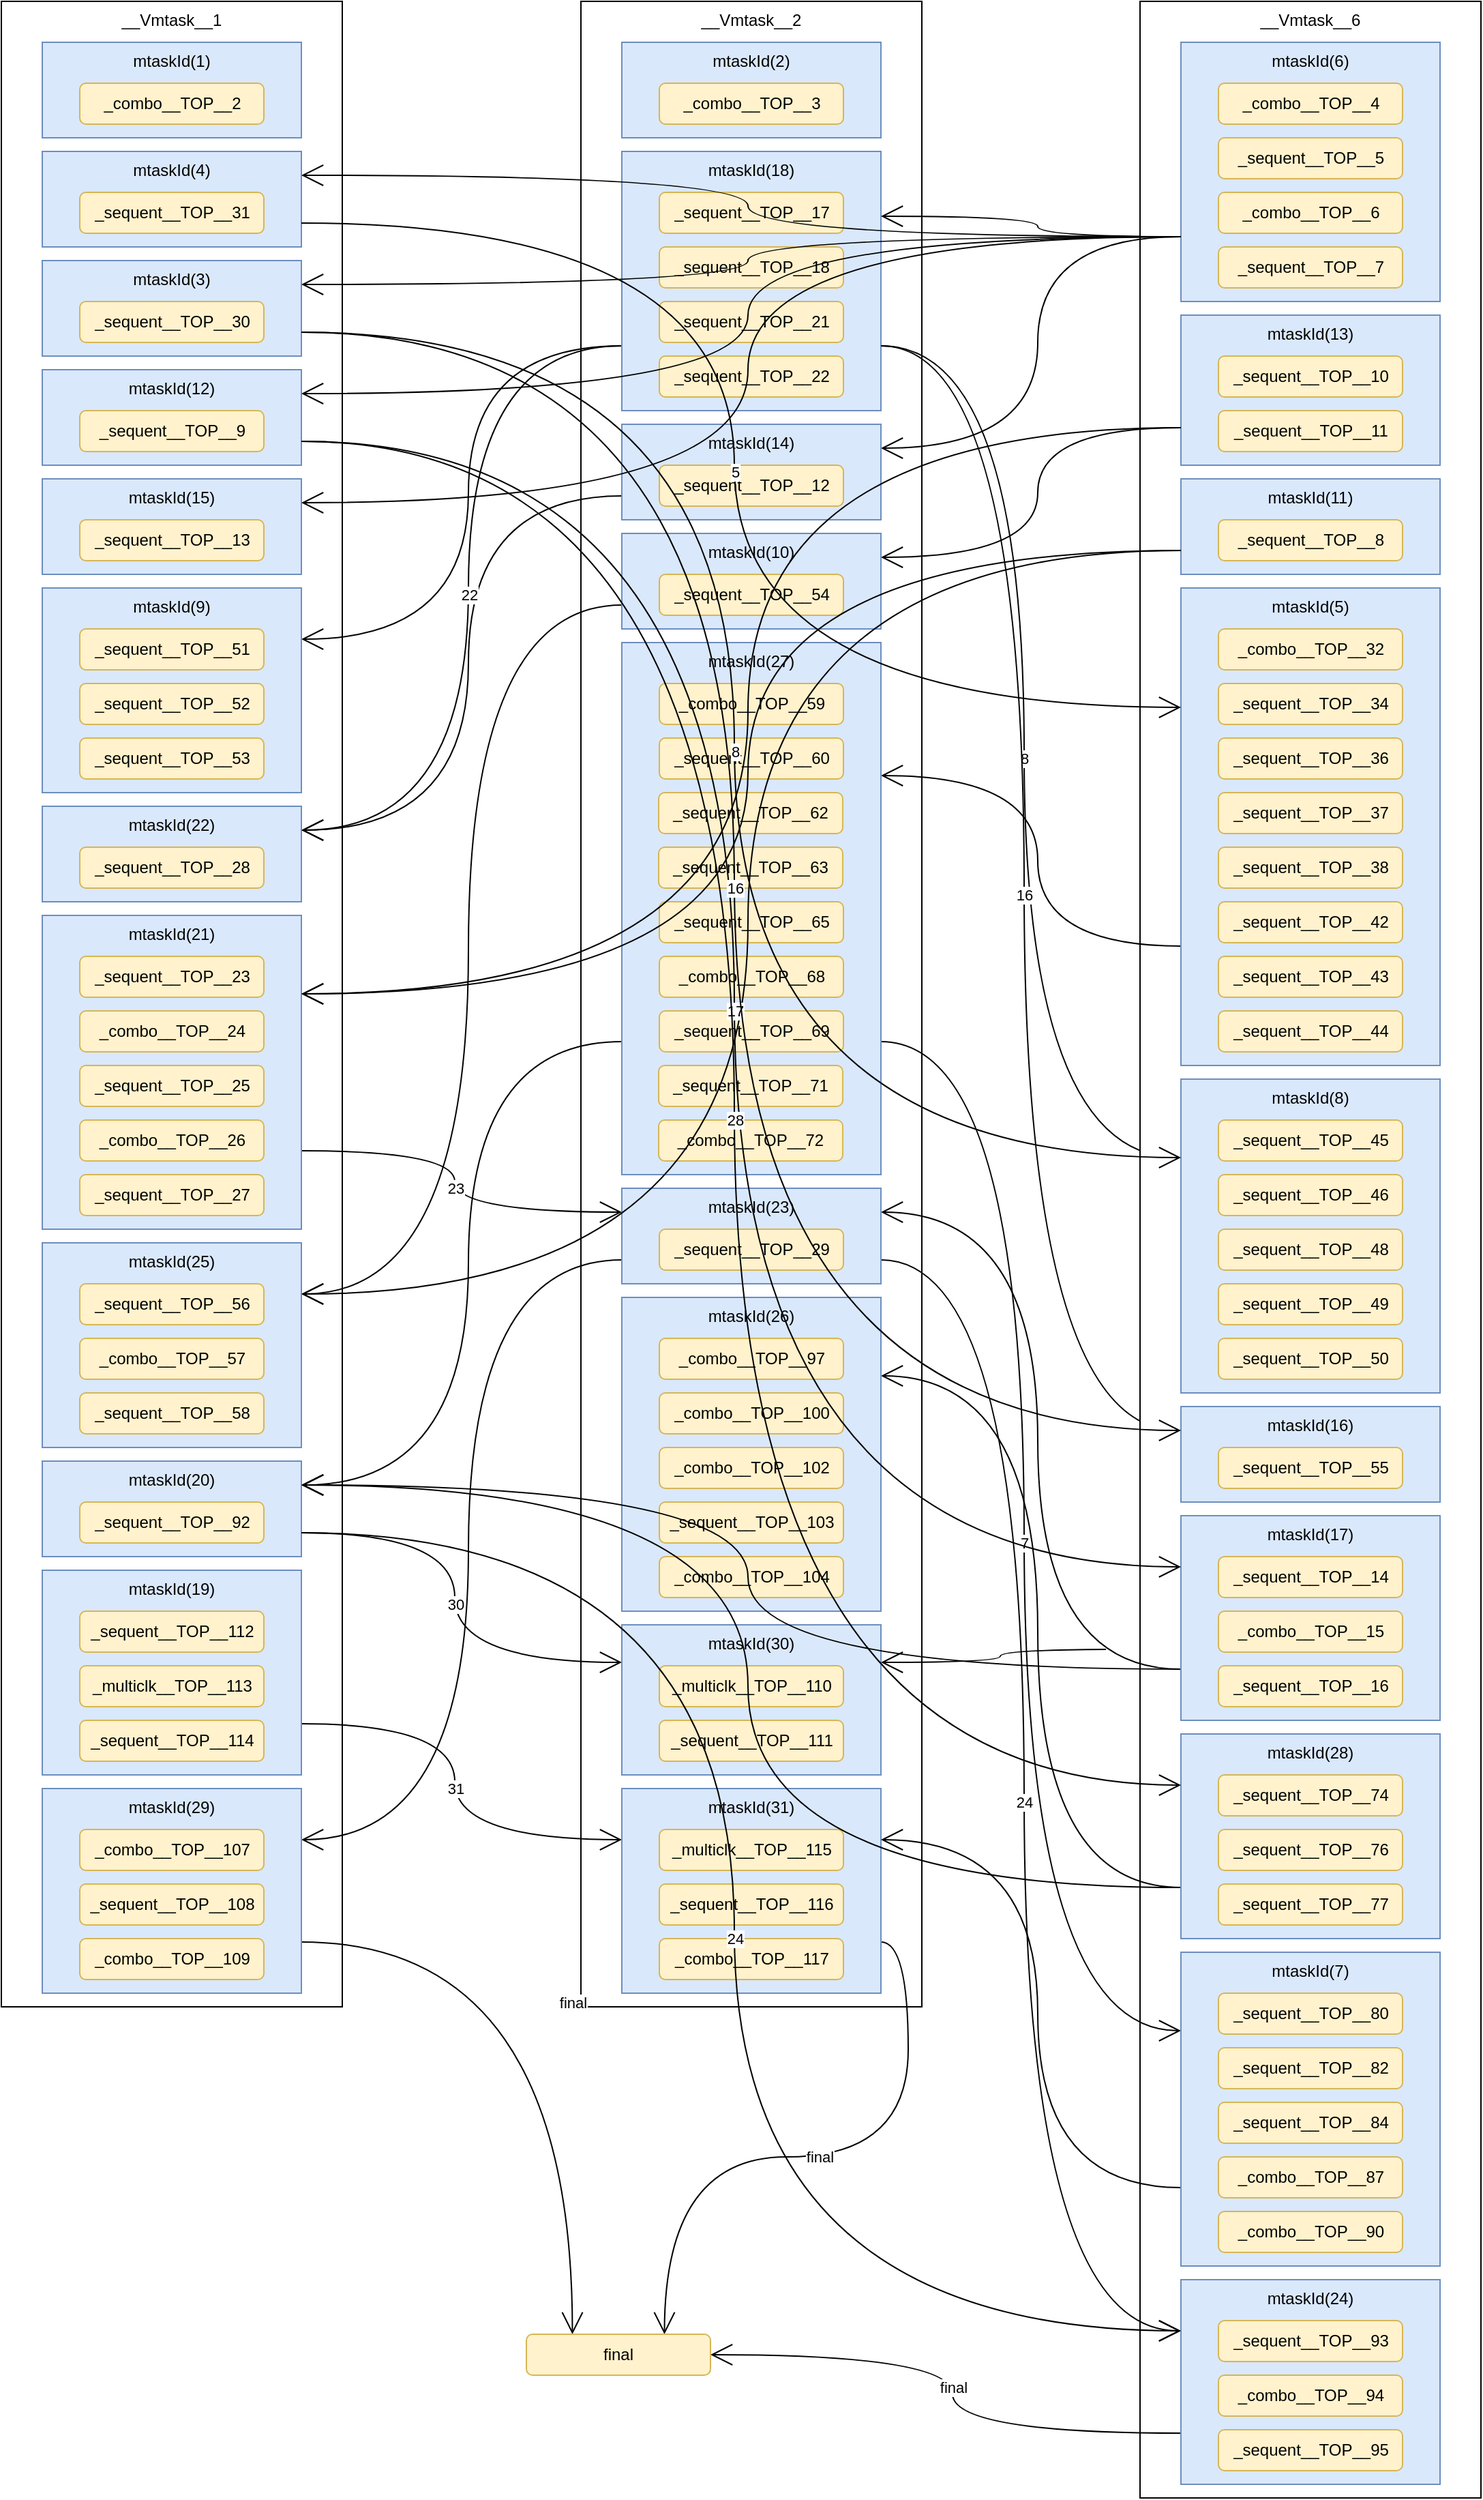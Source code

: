 <mxfile version="15.3.5" type="github">
  <diagram id="pUdZBc7lScsvuJsyhKqY" name="第 1 页">
    <mxGraphModel dx="1422" dy="762" grid="1" gridSize="10" guides="1" tooltips="1" connect="1" arrows="1" fold="1" page="1" pageScale="1" pageWidth="1169" pageHeight="827" math="0" shadow="0">
      <root>
        <mxCell id="0" />
        <mxCell id="1" parent="0" />
        <mxCell id="1E14WKFiLOETVJLrNXSf-65" value="__Vmtask__2" style="rounded=0;whiteSpace=wrap;html=1;hachureGap=4;pointerEvents=0;verticalAlign=top;" vertex="1" parent="1">
          <mxGeometry x="460" y="10" width="250" height="1470" as="geometry" />
        </mxCell>
        <mxCell id="1E14WKFiLOETVJLrNXSf-1" value="__Vmtask__1" style="rounded=0;whiteSpace=wrap;html=1;hachureGap=4;pointerEvents=0;verticalAlign=top;" vertex="1" parent="1">
          <mxGeometry x="35" y="10" width="250" height="1470" as="geometry" />
        </mxCell>
        <mxCell id="1E14WKFiLOETVJLrNXSf-2" value="mtaskId(1)" style="rounded=0;whiteSpace=wrap;html=1;hachureGap=4;pointerEvents=0;fillColor=#dae8fc;strokeColor=#6c8ebf;verticalAlign=top;" vertex="1" parent="1">
          <mxGeometry x="65" y="40" width="190" height="70" as="geometry" />
        </mxCell>
        <mxCell id="1E14WKFiLOETVJLrNXSf-3" value="_combo__TOP__2" style="rounded=1;whiteSpace=wrap;html=1;hachureGap=4;pointerEvents=0;fillColor=#fff2cc;strokeColor=#d6b656;" vertex="1" parent="1">
          <mxGeometry x="92.5" y="70" width="135" height="30" as="geometry" />
        </mxCell>
        <mxCell id="1E14WKFiLOETVJLrNXSf-4" value="mtaskId(4)" style="rounded=0;whiteSpace=wrap;html=1;hachureGap=4;pointerEvents=0;fillColor=#dae8fc;strokeColor=#6c8ebf;verticalAlign=top;" vertex="1" parent="1">
          <mxGeometry x="65" y="120" width="190" height="70" as="geometry" />
        </mxCell>
        <mxCell id="1E14WKFiLOETVJLrNXSf-5" value="_sequent__TOP__31" style="rounded=1;whiteSpace=wrap;html=1;hachureGap=4;pointerEvents=0;fillColor=#fff2cc;strokeColor=#d6b656;" vertex="1" parent="1">
          <mxGeometry x="92.5" y="150" width="135" height="30" as="geometry" />
        </mxCell>
        <mxCell id="1E14WKFiLOETVJLrNXSf-8" value="mtaskId(3)" style="rounded=0;whiteSpace=wrap;html=1;hachureGap=4;pointerEvents=0;fillColor=#dae8fc;strokeColor=#6c8ebf;verticalAlign=top;" vertex="1" parent="1">
          <mxGeometry x="65" y="200" width="190" height="70" as="geometry" />
        </mxCell>
        <mxCell id="1E14WKFiLOETVJLrNXSf-9" value="_sequent__TOP__30" style="rounded=1;whiteSpace=wrap;html=1;hachureGap=4;pointerEvents=0;fillColor=#fff2cc;strokeColor=#d6b656;" vertex="1" parent="1">
          <mxGeometry x="92.5" y="230" width="135" height="30" as="geometry" />
        </mxCell>
        <mxCell id="1E14WKFiLOETVJLrNXSf-15" value="mtaskId(12)" style="rounded=0;whiteSpace=wrap;html=1;hachureGap=4;pointerEvents=0;fillColor=#dae8fc;strokeColor=#6c8ebf;verticalAlign=top;" vertex="1" parent="1">
          <mxGeometry x="65" y="280" width="190" height="70" as="geometry" />
        </mxCell>
        <mxCell id="1E14WKFiLOETVJLrNXSf-16" value="_sequent__TOP__9" style="rounded=1;whiteSpace=wrap;html=1;hachureGap=4;pointerEvents=0;fillColor=#fff2cc;strokeColor=#d6b656;" vertex="1" parent="1">
          <mxGeometry x="92.5" y="310" width="135" height="30" as="geometry" />
        </mxCell>
        <mxCell id="1E14WKFiLOETVJLrNXSf-20" value="mtaskId(15)" style="rounded=0;whiteSpace=wrap;html=1;hachureGap=4;pointerEvents=0;fillColor=#dae8fc;strokeColor=#6c8ebf;verticalAlign=top;" vertex="1" parent="1">
          <mxGeometry x="65" y="360" width="190" height="70" as="geometry" />
        </mxCell>
        <mxCell id="1E14WKFiLOETVJLrNXSf-21" value="_sequent__TOP__13" style="rounded=1;whiteSpace=wrap;html=1;hachureGap=4;pointerEvents=0;fillColor=#fff2cc;strokeColor=#d6b656;" vertex="1" parent="1">
          <mxGeometry x="92.5" y="390" width="135" height="30" as="geometry" />
        </mxCell>
        <mxCell id="1E14WKFiLOETVJLrNXSf-22" style="edgeStyle=orthogonalEdgeStyle;curved=1;rounded=0;orthogonalLoop=1;jettySize=auto;html=1;entryX=1;entryY=0.25;entryDx=0;entryDy=0;endArrow=open;startSize=14;endSize=14;sourcePerimeterSpacing=8;targetPerimeterSpacing=8;exitX=0;exitY=0.75;exitDx=0;exitDy=0;" edge="1" parent="1" target="1E14WKFiLOETVJLrNXSf-23" source="1E14WKFiLOETVJLrNXSf-68">
          <mxGeometry relative="1" as="geometry">
            <mxPoint x="585" y="560" as="sourcePoint" />
          </mxGeometry>
        </mxCell>
        <mxCell id="1E14WKFiLOETVJLrNXSf-23" value="mtaskId(9)" style="rounded=0;whiteSpace=wrap;html=1;hachureGap=4;pointerEvents=0;fillColor=#dae8fc;strokeColor=#6c8ebf;verticalAlign=top;" vertex="1" parent="1">
          <mxGeometry x="65" y="440" width="190" height="150" as="geometry" />
        </mxCell>
        <mxCell id="1E14WKFiLOETVJLrNXSf-24" value="_sequent__TOP__51" style="rounded=1;whiteSpace=wrap;html=1;hachureGap=4;pointerEvents=0;fillColor=#fff2cc;strokeColor=#d6b656;" vertex="1" parent="1">
          <mxGeometry x="92.5" y="470" width="135" height="30" as="geometry" />
        </mxCell>
        <mxCell id="1E14WKFiLOETVJLrNXSf-25" value="_sequent__TOP__52" style="rounded=1;whiteSpace=wrap;html=1;hachureGap=4;pointerEvents=0;fillColor=#fff2cc;strokeColor=#d6b656;" vertex="1" parent="1">
          <mxGeometry x="92.5" y="510" width="135" height="30" as="geometry" />
        </mxCell>
        <mxCell id="1E14WKFiLOETVJLrNXSf-26" value="_sequent__TOP__53" style="rounded=1;whiteSpace=wrap;html=1;hachureGap=4;pointerEvents=0;fillColor=#fff2cc;strokeColor=#d6b656;" vertex="1" parent="1">
          <mxGeometry x="92.5" y="550" width="135" height="30" as="geometry" />
        </mxCell>
        <mxCell id="1E14WKFiLOETVJLrNXSf-27" style="edgeStyle=orthogonalEdgeStyle;curved=1;rounded=0;orthogonalLoop=1;jettySize=auto;html=1;entryX=1;entryY=0.25;entryDx=0;entryDy=0;endArrow=open;startSize=14;endSize=14;sourcePerimeterSpacing=8;targetPerimeterSpacing=8;exitX=0;exitY=0.75;exitDx=0;exitDy=0;" edge="1" parent="1" target="1E14WKFiLOETVJLrNXSf-28" source="1E14WKFiLOETVJLrNXSf-79">
          <mxGeometry relative="1" as="geometry">
            <mxPoint x="585" y="757" as="sourcePoint" />
          </mxGeometry>
        </mxCell>
        <mxCell id="1E14WKFiLOETVJLrNXSf-28" value="mtaskId(22)" style="rounded=0;whiteSpace=wrap;html=1;hachureGap=4;pointerEvents=0;fillColor=#dae8fc;strokeColor=#6c8ebf;verticalAlign=top;" vertex="1" parent="1">
          <mxGeometry x="65" y="600" width="190" height="70" as="geometry" />
        </mxCell>
        <mxCell id="1E14WKFiLOETVJLrNXSf-29" value="_sequent__TOP__28" style="rounded=1;whiteSpace=wrap;html=1;hachureGap=4;pointerEvents=0;fillColor=#fff2cc;strokeColor=#d6b656;" vertex="1" parent="1">
          <mxGeometry x="92.5" y="630" width="135" height="30" as="geometry" />
        </mxCell>
        <mxCell id="1E14WKFiLOETVJLrNXSf-40" value="23" style="edgeStyle=orthogonalEdgeStyle;curved=1;rounded=0;orthogonalLoop=1;jettySize=auto;html=1;exitX=1;exitY=0.75;exitDx=0;exitDy=0;endArrow=open;startSize=14;endSize=14;sourcePerimeterSpacing=8;targetPerimeterSpacing=8;entryX=0;entryY=0.25;entryDx=0;entryDy=0;" edge="1" parent="1" source="1E14WKFiLOETVJLrNXSf-31" target="1E14WKFiLOETVJLrNXSf-98">
          <mxGeometry relative="1" as="geometry">
            <mxPoint x="400" y="900" as="targetPoint" />
          </mxGeometry>
        </mxCell>
        <mxCell id="1E14WKFiLOETVJLrNXSf-31" value="mtaskId(21)" style="rounded=0;whiteSpace=wrap;html=1;hachureGap=4;pointerEvents=0;fillColor=#dae8fc;strokeColor=#6c8ebf;verticalAlign=top;" vertex="1" parent="1">
          <mxGeometry x="65" y="680" width="190" height="230" as="geometry" />
        </mxCell>
        <mxCell id="1E14WKFiLOETVJLrNXSf-32" value="_sequent__TOP__23" style="rounded=1;whiteSpace=wrap;html=1;hachureGap=4;pointerEvents=0;fillColor=#fff2cc;strokeColor=#d6b656;" vertex="1" parent="1">
          <mxGeometry x="92.5" y="710" width="135" height="30" as="geometry" />
        </mxCell>
        <mxCell id="1E14WKFiLOETVJLrNXSf-33" value="_combo__TOP__24" style="rounded=1;whiteSpace=wrap;html=1;hachureGap=4;pointerEvents=0;fillColor=#fff2cc;strokeColor=#d6b656;" vertex="1" parent="1">
          <mxGeometry x="92.5" y="750" width="135" height="30" as="geometry" />
        </mxCell>
        <mxCell id="1E14WKFiLOETVJLrNXSf-34" value="_sequent__TOP__25" style="rounded=1;whiteSpace=wrap;html=1;hachureGap=4;pointerEvents=0;fillColor=#fff2cc;strokeColor=#d6b656;" vertex="1" parent="1">
          <mxGeometry x="92.5" y="790" width="135" height="30" as="geometry" />
        </mxCell>
        <mxCell id="1E14WKFiLOETVJLrNXSf-38" value="_combo__TOP__26" style="rounded=1;whiteSpace=wrap;html=1;hachureGap=4;pointerEvents=0;fillColor=#fff2cc;strokeColor=#d6b656;" vertex="1" parent="1">
          <mxGeometry x="92.5" y="830" width="135" height="30" as="geometry" />
        </mxCell>
        <mxCell id="1E14WKFiLOETVJLrNXSf-39" value="_sequent__TOP__27" style="rounded=1;whiteSpace=wrap;html=1;hachureGap=4;pointerEvents=0;fillColor=#fff2cc;strokeColor=#d6b656;" vertex="1" parent="1">
          <mxGeometry x="92.5" y="870" width="135" height="30" as="geometry" />
        </mxCell>
        <mxCell id="1E14WKFiLOETVJLrNXSf-41" style="edgeStyle=orthogonalEdgeStyle;curved=1;rounded=0;orthogonalLoop=1;jettySize=auto;html=1;entryX=1;entryY=0.25;entryDx=0;entryDy=0;endArrow=open;startSize=14;endSize=14;sourcePerimeterSpacing=8;targetPerimeterSpacing=8;exitX=0;exitY=0.75;exitDx=0;exitDy=0;" edge="1" parent="1" target="1E14WKFiLOETVJLrNXSf-42" source="1E14WKFiLOETVJLrNXSf-83">
          <mxGeometry relative="1" as="geometry">
            <mxPoint x="585" y="1107" as="sourcePoint" />
          </mxGeometry>
        </mxCell>
        <mxCell id="1E14WKFiLOETVJLrNXSf-42" value="mtaskId(25)" style="rounded=0;whiteSpace=wrap;html=1;hachureGap=4;pointerEvents=0;fillColor=#dae8fc;strokeColor=#6c8ebf;verticalAlign=top;" vertex="1" parent="1">
          <mxGeometry x="65" y="920" width="190" height="150" as="geometry" />
        </mxCell>
        <mxCell id="1E14WKFiLOETVJLrNXSf-43" value="_sequent__TOP__56" style="rounded=1;whiteSpace=wrap;html=1;hachureGap=4;pointerEvents=0;fillColor=#fff2cc;strokeColor=#d6b656;" vertex="1" parent="1">
          <mxGeometry x="92.5" y="950" width="135" height="30" as="geometry" />
        </mxCell>
        <mxCell id="1E14WKFiLOETVJLrNXSf-44" value="_combo__TOP__57" style="rounded=1;whiteSpace=wrap;html=1;hachureGap=4;pointerEvents=0;fillColor=#fff2cc;strokeColor=#d6b656;" vertex="1" parent="1">
          <mxGeometry x="92.5" y="990" width="135" height="30" as="geometry" />
        </mxCell>
        <mxCell id="1E14WKFiLOETVJLrNXSf-45" value="_sequent__TOP__58" style="rounded=1;whiteSpace=wrap;html=1;hachureGap=4;pointerEvents=0;fillColor=#fff2cc;strokeColor=#d6b656;" vertex="1" parent="1">
          <mxGeometry x="92.5" y="1030" width="135" height="30" as="geometry" />
        </mxCell>
        <mxCell id="1E14WKFiLOETVJLrNXSf-48" style="edgeStyle=orthogonalEdgeStyle;curved=1;rounded=0;orthogonalLoop=1;jettySize=auto;html=1;entryX=1;entryY=0.25;entryDx=0;entryDy=0;endArrow=open;startSize=14;endSize=14;sourcePerimeterSpacing=8;targetPerimeterSpacing=8;exitX=0;exitY=0.75;exitDx=0;exitDy=0;" edge="1" parent="1" target="1E14WKFiLOETVJLrNXSf-49" source="1E14WKFiLOETVJLrNXSf-86">
          <mxGeometry relative="1" as="geometry">
            <mxPoint x="585" y="1270" as="sourcePoint" />
          </mxGeometry>
        </mxCell>
        <mxCell id="1E14WKFiLOETVJLrNXSf-49" value="mtaskId(20)" style="rounded=0;whiteSpace=wrap;html=1;hachureGap=4;pointerEvents=0;fillColor=#dae8fc;strokeColor=#6c8ebf;verticalAlign=top;" vertex="1" parent="1">
          <mxGeometry x="65" y="1080" width="190" height="70" as="geometry" />
        </mxCell>
        <mxCell id="1E14WKFiLOETVJLrNXSf-50" value="_sequent__TOP__92" style="rounded=1;whiteSpace=wrap;html=1;hachureGap=4;pointerEvents=0;fillColor=#fff2cc;strokeColor=#d6b656;" vertex="1" parent="1">
          <mxGeometry x="92.5" y="1110" width="135" height="30" as="geometry" />
        </mxCell>
        <mxCell id="1E14WKFiLOETVJLrNXSf-52" value="30" style="edgeStyle=orthogonalEdgeStyle;curved=1;rounded=0;orthogonalLoop=1;jettySize=auto;html=1;exitX=1;exitY=0.75;exitDx=0;exitDy=0;endArrow=open;startSize=14;endSize=14;sourcePerimeterSpacing=8;targetPerimeterSpacing=8;entryX=0;entryY=0.25;entryDx=0;entryDy=0;" edge="1" parent="1" source="1E14WKFiLOETVJLrNXSf-49" target="1E14WKFiLOETVJLrNXSf-109">
          <mxGeometry relative="1" as="geometry">
            <mxPoint x="325" y="1446" as="targetPoint" />
            <mxPoint x="265" y="1362.5" as="sourcePoint" />
          </mxGeometry>
        </mxCell>
        <mxCell id="1E14WKFiLOETVJLrNXSf-58" value="31" style="edgeStyle=orthogonalEdgeStyle;curved=1;rounded=0;orthogonalLoop=1;jettySize=auto;html=1;exitX=1;exitY=0.75;exitDx=0;exitDy=0;endArrow=open;startSize=14;endSize=14;sourcePerimeterSpacing=8;targetPerimeterSpacing=8;entryX=0;entryY=0.25;entryDx=0;entryDy=0;" edge="1" parent="1" source="1E14WKFiLOETVJLrNXSf-54" target="1E14WKFiLOETVJLrNXSf-112">
          <mxGeometry relative="1" as="geometry">
            <mxPoint x="370" y="1380" as="targetPoint" />
          </mxGeometry>
        </mxCell>
        <mxCell id="1E14WKFiLOETVJLrNXSf-54" value="mtaskId(19)" style="rounded=0;whiteSpace=wrap;html=1;hachureGap=4;pointerEvents=0;fillColor=#dae8fc;strokeColor=#6c8ebf;verticalAlign=top;" vertex="1" parent="1">
          <mxGeometry x="65" y="1160" width="190" height="150" as="geometry" />
        </mxCell>
        <mxCell id="1E14WKFiLOETVJLrNXSf-55" value="_sequent__TOP__112" style="rounded=1;whiteSpace=wrap;html=1;hachureGap=4;pointerEvents=0;fillColor=#fff2cc;strokeColor=#d6b656;" vertex="1" parent="1">
          <mxGeometry x="92.5" y="1190" width="135" height="30" as="geometry" />
        </mxCell>
        <mxCell id="1E14WKFiLOETVJLrNXSf-56" value="_multiclk__TOP__113" style="rounded=1;whiteSpace=wrap;html=1;hachureGap=4;pointerEvents=0;fillColor=#fff2cc;strokeColor=#d6b656;" vertex="1" parent="1">
          <mxGeometry x="92.5" y="1230" width="135" height="30" as="geometry" />
        </mxCell>
        <mxCell id="1E14WKFiLOETVJLrNXSf-57" value="_sequent__TOP__114" style="rounded=1;whiteSpace=wrap;html=1;hachureGap=4;pointerEvents=0;fillColor=#fff2cc;strokeColor=#d6b656;" vertex="1" parent="1">
          <mxGeometry x="92.5" y="1270" width="135" height="30" as="geometry" />
        </mxCell>
        <mxCell id="1E14WKFiLOETVJLrNXSf-59" style="edgeStyle=orthogonalEdgeStyle;curved=1;rounded=0;orthogonalLoop=1;jettySize=auto;html=1;entryX=1;entryY=0.25;entryDx=0;entryDy=0;endArrow=open;startSize=14;endSize=14;sourcePerimeterSpacing=8;targetPerimeterSpacing=8;exitX=0;exitY=0.75;exitDx=0;exitDy=0;" edge="1" parent="1" target="1E14WKFiLOETVJLrNXSf-60" source="1E14WKFiLOETVJLrNXSf-98">
          <mxGeometry relative="1" as="geometry">
            <mxPoint x="585" y="1440" as="sourcePoint" />
          </mxGeometry>
        </mxCell>
        <mxCell id="1E14WKFiLOETVJLrNXSf-64" value="final" style="edgeStyle=orthogonalEdgeStyle;curved=1;rounded=0;orthogonalLoop=1;jettySize=auto;html=1;exitX=1;exitY=0.75;exitDx=0;exitDy=0;endArrow=open;startSize=14;endSize=14;sourcePerimeterSpacing=8;targetPerimeterSpacing=8;entryX=0.25;entryY=0;entryDx=0;entryDy=0;" edge="1" parent="1" source="1E14WKFiLOETVJLrNXSf-60" target="1E14WKFiLOETVJLrNXSf-170">
          <mxGeometry relative="1" as="geometry">
            <mxPoint x="460" y="1560" as="targetPoint" />
          </mxGeometry>
        </mxCell>
        <mxCell id="1E14WKFiLOETVJLrNXSf-60" value="mtaskId(29)" style="rounded=0;whiteSpace=wrap;html=1;hachureGap=4;pointerEvents=0;fillColor=#dae8fc;strokeColor=#6c8ebf;verticalAlign=top;" vertex="1" parent="1">
          <mxGeometry x="65" y="1320" width="190" height="150" as="geometry" />
        </mxCell>
        <mxCell id="1E14WKFiLOETVJLrNXSf-61" value="_combo__TOP__107" style="rounded=1;whiteSpace=wrap;html=1;hachureGap=4;pointerEvents=0;fillColor=#fff2cc;strokeColor=#d6b656;" vertex="1" parent="1">
          <mxGeometry x="92.5" y="1350" width="135" height="30" as="geometry" />
        </mxCell>
        <mxCell id="1E14WKFiLOETVJLrNXSf-62" value="_sequent__TOP__108" style="rounded=1;whiteSpace=wrap;html=1;hachureGap=4;pointerEvents=0;fillColor=#fff2cc;strokeColor=#d6b656;" vertex="1" parent="1">
          <mxGeometry x="92.5" y="1390" width="135" height="30" as="geometry" />
        </mxCell>
        <mxCell id="1E14WKFiLOETVJLrNXSf-63" value="_combo__TOP__109" style="rounded=1;whiteSpace=wrap;html=1;hachureGap=4;pointerEvents=0;fillColor=#fff2cc;strokeColor=#d6b656;" vertex="1" parent="1">
          <mxGeometry x="92.5" y="1430" width="135" height="30" as="geometry" />
        </mxCell>
        <mxCell id="1E14WKFiLOETVJLrNXSf-66" value="mtaskId(2)" style="rounded=0;whiteSpace=wrap;html=1;hachureGap=4;pointerEvents=0;fillColor=#dae8fc;strokeColor=#6c8ebf;verticalAlign=top;" vertex="1" parent="1">
          <mxGeometry x="490" y="40" width="190" height="70" as="geometry" />
        </mxCell>
        <mxCell id="1E14WKFiLOETVJLrNXSf-67" value="_combo__TOP__3" style="rounded=1;whiteSpace=wrap;html=1;hachureGap=4;pointerEvents=0;fillColor=#fff2cc;strokeColor=#d6b656;" vertex="1" parent="1">
          <mxGeometry x="517.5" y="70" width="135" height="30" as="geometry" />
        </mxCell>
        <mxCell id="1E14WKFiLOETVJLrNXSf-74" value="22" style="edgeStyle=orthogonalEdgeStyle;curved=1;rounded=0;orthogonalLoop=1;jettySize=auto;html=1;exitX=0;exitY=0.75;exitDx=0;exitDy=0;endArrow=open;startSize=14;endSize=14;sourcePerimeterSpacing=8;targetPerimeterSpacing=8;entryX=1;entryY=0.25;entryDx=0;entryDy=0;exitPerimeter=0;" edge="1" parent="1" source="1E14WKFiLOETVJLrNXSf-68" target="1E14WKFiLOETVJLrNXSf-28">
          <mxGeometry relative="1" as="geometry">
            <mxPoint x="840" y="1290" as="targetPoint" />
          </mxGeometry>
        </mxCell>
        <mxCell id="1E14WKFiLOETVJLrNXSf-68" value="mtaskId(18)" style="rounded=0;whiteSpace=wrap;html=1;hachureGap=4;pointerEvents=0;fillColor=#dae8fc;strokeColor=#6c8ebf;verticalAlign=top;" vertex="1" parent="1">
          <mxGeometry x="490" y="120" width="190" height="190" as="geometry" />
        </mxCell>
        <mxCell id="1E14WKFiLOETVJLrNXSf-69" value="_sequent__TOP__17" style="rounded=1;whiteSpace=wrap;html=1;hachureGap=4;pointerEvents=0;fillColor=#fff2cc;strokeColor=#d6b656;" vertex="1" parent="1">
          <mxGeometry x="517.5" y="150" width="135" height="30" as="geometry" />
        </mxCell>
        <mxCell id="1E14WKFiLOETVJLrNXSf-70" value="_sequent__TOP__18" style="rounded=1;whiteSpace=wrap;html=1;hachureGap=4;pointerEvents=0;fillColor=#fff2cc;strokeColor=#d6b656;" vertex="1" parent="1">
          <mxGeometry x="517.5" y="190" width="135" height="30" as="geometry" />
        </mxCell>
        <mxCell id="1E14WKFiLOETVJLrNXSf-71" value="_sequent__TOP__21" style="rounded=1;whiteSpace=wrap;html=1;hachureGap=4;pointerEvents=0;fillColor=#fff2cc;strokeColor=#d6b656;" vertex="1" parent="1">
          <mxGeometry x="517.5" y="230" width="135" height="30" as="geometry" />
        </mxCell>
        <mxCell id="1E14WKFiLOETVJLrNXSf-72" value="_sequent__TOP__22" style="rounded=1;whiteSpace=wrap;html=1;hachureGap=4;pointerEvents=0;fillColor=#fff2cc;strokeColor=#d6b656;" vertex="1" parent="1">
          <mxGeometry x="517.5" y="270" width="135" height="30" as="geometry" />
        </mxCell>
        <mxCell id="1E14WKFiLOETVJLrNXSf-73" style="rounded=0;orthogonalLoop=1;jettySize=auto;html=1;endArrow=open;startSize=14;endSize=14;sourcePerimeterSpacing=8;targetPerimeterSpacing=8;entryX=1;entryY=0.25;entryDx=0;entryDy=0;edgeStyle=orthogonalEdgeStyle;curved=1;exitX=0;exitY=0.75;exitDx=0;exitDy=0;" edge="1" parent="1" source="1E14WKFiLOETVJLrNXSf-117" target="1E14WKFiLOETVJLrNXSf-68">
          <mxGeometry relative="1" as="geometry">
            <mxPoint x="780" y="133.75" as="targetPoint" />
            <mxPoint x="820" y="80" as="sourcePoint" />
          </mxGeometry>
        </mxCell>
        <mxCell id="1E14WKFiLOETVJLrNXSf-75" value="8" style="edgeStyle=orthogonalEdgeStyle;curved=1;rounded=0;orthogonalLoop=1;jettySize=auto;html=1;exitX=1;exitY=0.75;exitDx=0;exitDy=0;endArrow=open;startSize=14;endSize=14;sourcePerimeterSpacing=8;targetPerimeterSpacing=8;entryX=0;entryY=0.25;entryDx=0;entryDy=0;" edge="1" parent="1" source="1E14WKFiLOETVJLrNXSf-68" target="1E14WKFiLOETVJLrNXSf-139">
          <mxGeometry relative="1" as="geometry">
            <mxPoint x="830" y="320" as="targetPoint" />
            <mxPoint x="690" y="272.5" as="sourcePoint" />
          </mxGeometry>
        </mxCell>
        <mxCell id="1E14WKFiLOETVJLrNXSf-76" value="16" style="edgeStyle=orthogonalEdgeStyle;curved=1;rounded=0;orthogonalLoop=1;jettySize=auto;html=1;exitX=1;exitY=0.75;exitDx=0;exitDy=0;endArrow=open;startSize=14;endSize=14;sourcePerimeterSpacing=8;targetPerimeterSpacing=8;entryX=0;entryY=0.25;entryDx=0;entryDy=0;" edge="1" parent="1" source="1E14WKFiLOETVJLrNXSf-68" target="1E14WKFiLOETVJLrNXSf-145">
          <mxGeometry relative="1" as="geometry">
            <mxPoint x="780" y="780" as="targetPoint" />
            <mxPoint x="690" y="272.5" as="sourcePoint" />
          </mxGeometry>
        </mxCell>
        <mxCell id="1E14WKFiLOETVJLrNXSf-77" value="__Vmtask__6" style="rounded=0;whiteSpace=wrap;html=1;hachureGap=4;pointerEvents=0;verticalAlign=top;" vertex="1" parent="1">
          <mxGeometry x="870" y="10" width="250" height="1830" as="geometry" />
        </mxCell>
        <mxCell id="1E14WKFiLOETVJLrNXSf-78" style="edgeStyle=orthogonalEdgeStyle;rounded=0;orthogonalLoop=1;jettySize=auto;html=1;entryX=1;entryY=0.25;entryDx=0;entryDy=0;endArrow=open;startSize=14;endSize=14;sourcePerimeterSpacing=8;targetPerimeterSpacing=8;curved=1;exitX=0;exitY=0.75;exitDx=0;exitDy=0;" edge="1" parent="1" target="1E14WKFiLOETVJLrNXSf-79" source="1E14WKFiLOETVJLrNXSf-117">
          <mxGeometry relative="1" as="geometry">
            <mxPoint x="845" y="338" as="sourcePoint" />
          </mxGeometry>
        </mxCell>
        <mxCell id="1E14WKFiLOETVJLrNXSf-79" value="mtaskId(14)" style="rounded=0;whiteSpace=wrap;html=1;hachureGap=4;pointerEvents=0;fillColor=#dae8fc;strokeColor=#6c8ebf;verticalAlign=top;" vertex="1" parent="1">
          <mxGeometry x="490" y="320" width="190" height="70" as="geometry" />
        </mxCell>
        <mxCell id="1E14WKFiLOETVJLrNXSf-80" value="_sequent__TOP__12" style="rounded=1;whiteSpace=wrap;html=1;hachureGap=4;pointerEvents=0;fillColor=#fff2cc;strokeColor=#d6b656;" vertex="1" parent="1">
          <mxGeometry x="517.5" y="350" width="135" height="30" as="geometry" />
        </mxCell>
        <mxCell id="1E14WKFiLOETVJLrNXSf-82" style="edgeStyle=orthogonalEdgeStyle;rounded=0;orthogonalLoop=1;jettySize=auto;html=1;entryX=1;entryY=0.25;entryDx=0;entryDy=0;endArrow=open;startSize=14;endSize=14;sourcePerimeterSpacing=8;targetPerimeterSpacing=8;curved=1;exitX=0;exitY=0.75;exitDx=0;exitDy=0;" edge="1" parent="1" target="1E14WKFiLOETVJLrNXSf-83" source="1E14WKFiLOETVJLrNXSf-122">
          <mxGeometry relative="1" as="geometry">
            <mxPoint x="845" y="418" as="sourcePoint" />
          </mxGeometry>
        </mxCell>
        <mxCell id="1E14WKFiLOETVJLrNXSf-83" value="mtaskId(10)" style="rounded=0;whiteSpace=wrap;html=1;hachureGap=4;pointerEvents=0;fillColor=#dae8fc;strokeColor=#6c8ebf;verticalAlign=top;" vertex="1" parent="1">
          <mxGeometry x="490" y="400" width="190" height="70" as="geometry" />
        </mxCell>
        <mxCell id="1E14WKFiLOETVJLrNXSf-84" value="_sequent__TOP__54" style="rounded=1;whiteSpace=wrap;html=1;hachureGap=4;pointerEvents=0;fillColor=#fff2cc;strokeColor=#d6b656;" vertex="1" parent="1">
          <mxGeometry x="517.5" y="430" width="135" height="30" as="geometry" />
        </mxCell>
        <mxCell id="1E14WKFiLOETVJLrNXSf-85" style="edgeStyle=orthogonalEdgeStyle;rounded=0;orthogonalLoop=1;jettySize=auto;html=1;entryX=1;entryY=0.25;entryDx=0;entryDy=0;endArrow=open;startSize=14;endSize=14;sourcePerimeterSpacing=8;targetPerimeterSpacing=8;curved=1;exitX=0;exitY=0.75;exitDx=0;exitDy=0;" edge="1" parent="1" target="1E14WKFiLOETVJLrNXSf-86" source="1E14WKFiLOETVJLrNXSf-129">
          <mxGeometry relative="1" as="geometry">
            <mxPoint x="845" y="498" as="sourcePoint" />
          </mxGeometry>
        </mxCell>
        <mxCell id="1E14WKFiLOETVJLrNXSf-96" value="7" style="edgeStyle=orthogonalEdgeStyle;curved=1;rounded=0;orthogonalLoop=1;jettySize=auto;html=1;exitX=1;exitY=0.75;exitDx=0;exitDy=0;endArrow=open;startSize=14;endSize=14;sourcePerimeterSpacing=8;targetPerimeterSpacing=8;entryX=0;entryY=0.25;entryDx=0;entryDy=0;" edge="1" parent="1" source="1E14WKFiLOETVJLrNXSf-86" target="1E14WKFiLOETVJLrNXSf-158">
          <mxGeometry relative="1" as="geometry">
            <mxPoint x="830" y="830" as="targetPoint" />
          </mxGeometry>
        </mxCell>
        <mxCell id="1E14WKFiLOETVJLrNXSf-86" value="mtaskId(27)" style="rounded=0;whiteSpace=wrap;html=1;hachureGap=4;pointerEvents=0;fillColor=#dae8fc;strokeColor=#6c8ebf;verticalAlign=top;" vertex="1" parent="1">
          <mxGeometry x="490" y="480" width="190" height="390" as="geometry" />
        </mxCell>
        <mxCell id="1E14WKFiLOETVJLrNXSf-87" value="_combo__TOP__59" style="rounded=1;whiteSpace=wrap;html=1;hachureGap=4;pointerEvents=0;fillColor=#fff2cc;strokeColor=#d6b656;" vertex="1" parent="1">
          <mxGeometry x="517.5" y="510" width="135" height="30" as="geometry" />
        </mxCell>
        <mxCell id="1E14WKFiLOETVJLrNXSf-88" value="_sequent__TOP__60" style="rounded=1;whiteSpace=wrap;html=1;hachureGap=4;pointerEvents=0;fillColor=#fff2cc;strokeColor=#d6b656;" vertex="1" parent="1">
          <mxGeometry x="517.5" y="550" width="135" height="30" as="geometry" />
        </mxCell>
        <mxCell id="1E14WKFiLOETVJLrNXSf-89" value="_sequent__TOP__62" style="rounded=1;whiteSpace=wrap;html=1;hachureGap=4;pointerEvents=0;fillColor=#fff2cc;strokeColor=#d6b656;" vertex="1" parent="1">
          <mxGeometry x="517" y="590" width="135" height="30" as="geometry" />
        </mxCell>
        <mxCell id="1E14WKFiLOETVJLrNXSf-90" value="_sequent__TOP__63" style="rounded=1;whiteSpace=wrap;html=1;hachureGap=4;pointerEvents=0;fillColor=#fff2cc;strokeColor=#d6b656;" vertex="1" parent="1">
          <mxGeometry x="517" y="630" width="135" height="30" as="geometry" />
        </mxCell>
        <mxCell id="1E14WKFiLOETVJLrNXSf-91" value="_sequent__TOP__65" style="rounded=1;whiteSpace=wrap;html=1;hachureGap=4;pointerEvents=0;fillColor=#fff2cc;strokeColor=#d6b656;" vertex="1" parent="1">
          <mxGeometry x="517.5" y="670" width="135" height="30" as="geometry" />
        </mxCell>
        <mxCell id="1E14WKFiLOETVJLrNXSf-92" value="_combo__TOP__68" style="rounded=1;whiteSpace=wrap;html=1;hachureGap=4;pointerEvents=0;fillColor=#fff2cc;strokeColor=#d6b656;" vertex="1" parent="1">
          <mxGeometry x="517.5" y="710" width="135" height="30" as="geometry" />
        </mxCell>
        <mxCell id="1E14WKFiLOETVJLrNXSf-93" value="_sequent__TOP__69" style="rounded=1;whiteSpace=wrap;html=1;hachureGap=4;pointerEvents=0;fillColor=#fff2cc;strokeColor=#d6b656;" vertex="1" parent="1">
          <mxGeometry x="517.5" y="750" width="135" height="30" as="geometry" />
        </mxCell>
        <mxCell id="1E14WKFiLOETVJLrNXSf-94" value="_sequent__TOP__71" style="rounded=1;whiteSpace=wrap;html=1;hachureGap=4;pointerEvents=0;fillColor=#fff2cc;strokeColor=#d6b656;" vertex="1" parent="1">
          <mxGeometry x="517" y="790" width="135" height="30" as="geometry" />
        </mxCell>
        <mxCell id="1E14WKFiLOETVJLrNXSf-95" value="_combo__TOP__72" style="rounded=1;whiteSpace=wrap;html=1;hachureGap=4;pointerEvents=0;fillColor=#fff2cc;strokeColor=#d6b656;" vertex="1" parent="1">
          <mxGeometry x="517" y="830" width="135" height="30" as="geometry" />
        </mxCell>
        <mxCell id="1E14WKFiLOETVJLrNXSf-97" style="edgeStyle=orthogonalEdgeStyle;rounded=0;orthogonalLoop=1;jettySize=auto;html=1;entryX=1;entryY=0.25;entryDx=0;entryDy=0;endArrow=open;startSize=14;endSize=14;sourcePerimeterSpacing=8;targetPerimeterSpacing=8;curved=1;exitX=0;exitY=0.75;exitDx=0;exitDy=0;" edge="1" parent="1" target="1E14WKFiLOETVJLrNXSf-98" source="1E14WKFiLOETVJLrNXSf-147">
          <mxGeometry relative="1" as="geometry">
            <mxPoint x="845" y="898" as="sourcePoint" />
          </mxGeometry>
        </mxCell>
        <mxCell id="1E14WKFiLOETVJLrNXSf-100" value="24" style="edgeStyle=orthogonalEdgeStyle;curved=1;rounded=0;orthogonalLoop=1;jettySize=auto;html=1;exitX=1;exitY=0.75;exitDx=0;exitDy=0;endArrow=open;startSize=14;endSize=14;sourcePerimeterSpacing=8;targetPerimeterSpacing=8;entryX=0;entryY=0.25;entryDx=0;entryDy=0;" edge="1" parent="1" source="1E14WKFiLOETVJLrNXSf-98" target="1E14WKFiLOETVJLrNXSf-165">
          <mxGeometry relative="1" as="geometry">
            <mxPoint x="790" y="970" as="targetPoint" />
          </mxGeometry>
        </mxCell>
        <mxCell id="1E14WKFiLOETVJLrNXSf-98" value="mtaskId(23)" style="rounded=0;whiteSpace=wrap;html=1;hachureGap=4;pointerEvents=0;fillColor=#dae8fc;strokeColor=#6c8ebf;verticalAlign=top;" vertex="1" parent="1">
          <mxGeometry x="490" y="880" width="190" height="70" as="geometry" />
        </mxCell>
        <mxCell id="1E14WKFiLOETVJLrNXSf-99" value="_sequent__TOP__29" style="rounded=1;whiteSpace=wrap;html=1;hachureGap=4;pointerEvents=0;fillColor=#fff2cc;strokeColor=#d6b656;" vertex="1" parent="1">
          <mxGeometry x="517.5" y="910" width="135" height="30" as="geometry" />
        </mxCell>
        <mxCell id="1E14WKFiLOETVJLrNXSf-101" style="edgeStyle=orthogonalEdgeStyle;rounded=0;orthogonalLoop=1;jettySize=auto;html=1;entryX=1;entryY=0.25;entryDx=0;entryDy=0;endArrow=open;startSize=14;endSize=14;sourcePerimeterSpacing=8;targetPerimeterSpacing=8;curved=1;exitX=0;exitY=0.75;exitDx=0;exitDy=0;" edge="1" parent="1" target="1E14WKFiLOETVJLrNXSf-102" source="1E14WKFiLOETVJLrNXSf-153">
          <mxGeometry relative="1" as="geometry">
            <mxPoint x="845" y="978" as="sourcePoint" />
          </mxGeometry>
        </mxCell>
        <mxCell id="1E14WKFiLOETVJLrNXSf-102" value="mtaskId(26)" style="rounded=0;whiteSpace=wrap;html=1;hachureGap=4;pointerEvents=0;fillColor=#dae8fc;strokeColor=#6c8ebf;verticalAlign=top;" vertex="1" parent="1">
          <mxGeometry x="490" y="960" width="190" height="230" as="geometry" />
        </mxCell>
        <mxCell id="1E14WKFiLOETVJLrNXSf-103" value="_combo__TOP__97" style="rounded=1;whiteSpace=wrap;html=1;hachureGap=4;pointerEvents=0;fillColor=#fff2cc;strokeColor=#d6b656;" vertex="1" parent="1">
          <mxGeometry x="517.5" y="990" width="135" height="30" as="geometry" />
        </mxCell>
        <mxCell id="1E14WKFiLOETVJLrNXSf-104" value="_combo__TOP__100" style="rounded=1;whiteSpace=wrap;html=1;hachureGap=4;pointerEvents=0;fillColor=#fff2cc;strokeColor=#d6b656;" vertex="1" parent="1">
          <mxGeometry x="517.5" y="1030" width="135" height="30" as="geometry" />
        </mxCell>
        <mxCell id="1E14WKFiLOETVJLrNXSf-105" value="_combo__TOP__102" style="rounded=1;whiteSpace=wrap;html=1;hachureGap=4;pointerEvents=0;fillColor=#fff2cc;strokeColor=#d6b656;" vertex="1" parent="1">
          <mxGeometry x="517.5" y="1070" width="135" height="30" as="geometry" />
        </mxCell>
        <mxCell id="1E14WKFiLOETVJLrNXSf-106" value="_sequent__TOP__103" style="rounded=1;whiteSpace=wrap;html=1;hachureGap=4;pointerEvents=0;fillColor=#fff2cc;strokeColor=#d6b656;" vertex="1" parent="1">
          <mxGeometry x="517.5" y="1110" width="135" height="30" as="geometry" />
        </mxCell>
        <mxCell id="1E14WKFiLOETVJLrNXSf-107" value="_combo__TOP__104" style="rounded=1;whiteSpace=wrap;html=1;hachureGap=4;pointerEvents=0;fillColor=#fff2cc;strokeColor=#d6b656;" vertex="1" parent="1">
          <mxGeometry x="517.5" y="1150" width="135" height="30" as="geometry" />
        </mxCell>
        <mxCell id="1E14WKFiLOETVJLrNXSf-108" style="edgeStyle=orthogonalEdgeStyle;rounded=0;orthogonalLoop=1;jettySize=auto;html=1;entryX=1;entryY=0.25;entryDx=0;entryDy=0;endArrow=open;startSize=14;endSize=14;sourcePerimeterSpacing=8;targetPerimeterSpacing=8;curved=1;" edge="1" parent="1" target="1E14WKFiLOETVJLrNXSf-109">
          <mxGeometry relative="1" as="geometry">
            <mxPoint x="845" y="1218" as="sourcePoint" />
          </mxGeometry>
        </mxCell>
        <mxCell id="1E14WKFiLOETVJLrNXSf-109" value="mtaskId(30)" style="rounded=0;whiteSpace=wrap;html=1;hachureGap=4;pointerEvents=0;fillColor=#dae8fc;strokeColor=#6c8ebf;verticalAlign=top;" vertex="1" parent="1">
          <mxGeometry x="490" y="1200" width="190" height="110" as="geometry" />
        </mxCell>
        <mxCell id="1E14WKFiLOETVJLrNXSf-110" value="_multiclk__TOP__110" style="rounded=1;whiteSpace=wrap;html=1;hachureGap=4;pointerEvents=0;fillColor=#fff2cc;strokeColor=#d6b656;" vertex="1" parent="1">
          <mxGeometry x="517.5" y="1230" width="135" height="30" as="geometry" />
        </mxCell>
        <mxCell id="1E14WKFiLOETVJLrNXSf-111" value="_sequent__TOP__111" style="rounded=1;whiteSpace=wrap;html=1;hachureGap=4;pointerEvents=0;fillColor=#fff2cc;strokeColor=#d6b656;" vertex="1" parent="1">
          <mxGeometry x="517.5" y="1270" width="135" height="30" as="geometry" />
        </mxCell>
        <mxCell id="1E14WKFiLOETVJLrNXSf-116" value="final" style="edgeStyle=orthogonalEdgeStyle;curved=1;rounded=0;orthogonalLoop=1;jettySize=auto;html=1;exitX=1;exitY=0.75;exitDx=0;exitDy=0;endArrow=open;startSize=14;endSize=14;sourcePerimeterSpacing=8;targetPerimeterSpacing=8;entryX=0.75;entryY=0;entryDx=0;entryDy=0;" edge="1" parent="1" source="1E14WKFiLOETVJLrNXSf-112" target="1E14WKFiLOETVJLrNXSf-170">
          <mxGeometry relative="1" as="geometry">
            <mxPoint x="760" y="1530" as="targetPoint" />
          </mxGeometry>
        </mxCell>
        <mxCell id="1E14WKFiLOETVJLrNXSf-112" value="mtaskId(31)" style="rounded=0;whiteSpace=wrap;html=1;hachureGap=4;pointerEvents=0;fillColor=#dae8fc;strokeColor=#6c8ebf;verticalAlign=top;" vertex="1" parent="1">
          <mxGeometry x="490" y="1320" width="190" height="150" as="geometry" />
        </mxCell>
        <mxCell id="1E14WKFiLOETVJLrNXSf-113" value="_multiclk__TOP__115" style="rounded=1;whiteSpace=wrap;html=1;hachureGap=4;pointerEvents=0;fillColor=#fff2cc;strokeColor=#d6b656;" vertex="1" parent="1">
          <mxGeometry x="517.5" y="1350" width="135" height="30" as="geometry" />
        </mxCell>
        <mxCell id="1E14WKFiLOETVJLrNXSf-114" value="_sequent__TOP__116" style="rounded=1;whiteSpace=wrap;html=1;hachureGap=4;pointerEvents=0;fillColor=#fff2cc;strokeColor=#d6b656;" vertex="1" parent="1">
          <mxGeometry x="517.5" y="1390" width="135" height="30" as="geometry" />
        </mxCell>
        <mxCell id="1E14WKFiLOETVJLrNXSf-115" value="_combo__TOP__117" style="rounded=1;whiteSpace=wrap;html=1;hachureGap=4;pointerEvents=0;fillColor=#fff2cc;strokeColor=#d6b656;" vertex="1" parent="1">
          <mxGeometry x="517.5" y="1430" width="135" height="30" as="geometry" />
        </mxCell>
        <mxCell id="1E14WKFiLOETVJLrNXSf-117" value="mtaskId(6)" style="rounded=0;whiteSpace=wrap;html=1;hachureGap=4;pointerEvents=0;fillColor=#dae8fc;strokeColor=#6c8ebf;verticalAlign=top;" vertex="1" parent="1">
          <mxGeometry x="900" y="40" width="190" height="190" as="geometry" />
        </mxCell>
        <mxCell id="1E14WKFiLOETVJLrNXSf-118" value="_combo__TOP__4" style="rounded=1;whiteSpace=wrap;html=1;hachureGap=4;pointerEvents=0;fillColor=#fff2cc;strokeColor=#d6b656;" vertex="1" parent="1">
          <mxGeometry x="927.5" y="70" width="135" height="30" as="geometry" />
        </mxCell>
        <mxCell id="1E14WKFiLOETVJLrNXSf-119" value="_sequent__TOP__5" style="rounded=1;whiteSpace=wrap;html=1;hachureGap=4;pointerEvents=0;fillColor=#fff2cc;strokeColor=#d6b656;" vertex="1" parent="1">
          <mxGeometry x="927.5" y="110" width="135" height="30" as="geometry" />
        </mxCell>
        <mxCell id="1E14WKFiLOETVJLrNXSf-120" value="_combo__TOP__6" style="rounded=1;whiteSpace=wrap;html=1;hachureGap=4;pointerEvents=0;fillColor=#fff2cc;strokeColor=#d6b656;" vertex="1" parent="1">
          <mxGeometry x="927.5" y="150" width="135" height="30" as="geometry" />
        </mxCell>
        <mxCell id="1E14WKFiLOETVJLrNXSf-121" value="_sequent__TOP__7" style="rounded=1;whiteSpace=wrap;html=1;hachureGap=4;pointerEvents=0;fillColor=#fff2cc;strokeColor=#d6b656;" vertex="1" parent="1">
          <mxGeometry x="927.5" y="190" width="135" height="30" as="geometry" />
        </mxCell>
        <mxCell id="1E14WKFiLOETVJLrNXSf-14" style="edgeStyle=orthogonalEdgeStyle;curved=1;rounded=0;orthogonalLoop=1;jettySize=auto;html=1;entryX=1;entryY=0.25;entryDx=0;entryDy=0;endArrow=open;startSize=14;endSize=14;sourcePerimeterSpacing=8;targetPerimeterSpacing=8;exitX=0;exitY=0.75;exitDx=0;exitDy=0;" edge="1" parent="1" target="1E14WKFiLOETVJLrNXSf-15" source="1E14WKFiLOETVJLrNXSf-117">
          <mxGeometry relative="1" as="geometry">
            <mxPoint x="430" y="300" as="sourcePoint" />
          </mxGeometry>
        </mxCell>
        <mxCell id="1E14WKFiLOETVJLrNXSf-19" style="edgeStyle=orthogonalEdgeStyle;curved=1;rounded=0;orthogonalLoop=1;jettySize=auto;html=1;entryX=1;entryY=0.25;entryDx=0;entryDy=0;endArrow=open;startSize=14;endSize=14;sourcePerimeterSpacing=8;targetPerimeterSpacing=8;exitX=0;exitY=0.75;exitDx=0;exitDy=0;" edge="1" parent="1" target="1E14WKFiLOETVJLrNXSf-20" source="1E14WKFiLOETVJLrNXSf-117">
          <mxGeometry relative="1" as="geometry">
            <mxPoint x="440" y="360" as="sourcePoint" />
          </mxGeometry>
        </mxCell>
        <mxCell id="1E14WKFiLOETVJLrNXSf-11" style="edgeStyle=orthogonalEdgeStyle;rounded=0;orthogonalLoop=1;jettySize=auto;html=1;entryX=1;entryY=0.25;entryDx=0;entryDy=0;endArrow=open;startSize=14;endSize=14;sourcePerimeterSpacing=8;targetPerimeterSpacing=8;curved=1;exitX=0;exitY=0.75;exitDx=0;exitDy=0;" edge="1" parent="1" source="1E14WKFiLOETVJLrNXSf-117" target="1E14WKFiLOETVJLrNXSf-8">
          <mxGeometry relative="1" as="geometry">
            <mxPoint x="420" y="218" as="sourcePoint" />
          </mxGeometry>
        </mxCell>
        <mxCell id="1E14WKFiLOETVJLrNXSf-6" style="rounded=0;orthogonalLoop=1;jettySize=auto;html=1;endArrow=open;startSize=14;endSize=14;sourcePerimeterSpacing=8;targetPerimeterSpacing=8;entryX=1;entryY=0.25;entryDx=0;entryDy=0;edgeStyle=orthogonalEdgeStyle;curved=1;exitX=0;exitY=0.75;exitDx=0;exitDy=0;" edge="1" parent="1" source="1E14WKFiLOETVJLrNXSf-117" target="1E14WKFiLOETVJLrNXSf-4">
          <mxGeometry relative="1" as="geometry">
            <mxPoint x="415" y="110" as="targetPoint" />
            <mxPoint x="385" y="60" as="sourcePoint" />
          </mxGeometry>
        </mxCell>
        <mxCell id="1E14WKFiLOETVJLrNXSf-122" value="mtaskId(13)" style="rounded=0;whiteSpace=wrap;html=1;hachureGap=4;pointerEvents=0;fillColor=#dae8fc;strokeColor=#6c8ebf;verticalAlign=top;" vertex="1" parent="1">
          <mxGeometry x="900" y="240" width="190" height="110" as="geometry" />
        </mxCell>
        <mxCell id="1E14WKFiLOETVJLrNXSf-123" value="_sequent__TOP__10" style="rounded=1;whiteSpace=wrap;html=1;hachureGap=4;pointerEvents=0;fillColor=#fff2cc;strokeColor=#d6b656;" vertex="1" parent="1">
          <mxGeometry x="927.5" y="270" width="135" height="30" as="geometry" />
        </mxCell>
        <mxCell id="1E14WKFiLOETVJLrNXSf-124" value="_sequent__TOP__11" style="rounded=1;whiteSpace=wrap;html=1;hachureGap=4;pointerEvents=0;fillColor=#fff2cc;strokeColor=#d6b656;" vertex="1" parent="1">
          <mxGeometry x="927.5" y="310" width="135" height="30" as="geometry" />
        </mxCell>
        <mxCell id="1E14WKFiLOETVJLrNXSf-30" style="edgeStyle=orthogonalEdgeStyle;curved=1;rounded=0;orthogonalLoop=1;jettySize=auto;html=1;entryX=1;entryY=0.25;entryDx=0;entryDy=0;endArrow=open;startSize=14;endSize=14;sourcePerimeterSpacing=8;targetPerimeterSpacing=8;exitX=0;exitY=0.75;exitDx=0;exitDy=0;" edge="1" parent="1" target="1E14WKFiLOETVJLrNXSf-31" source="1E14WKFiLOETVJLrNXSf-122">
          <mxGeometry relative="1" as="geometry">
            <mxPoint x="425" y="690" as="sourcePoint" />
          </mxGeometry>
        </mxCell>
        <mxCell id="1E14WKFiLOETVJLrNXSf-128" style="edgeStyle=orthogonalEdgeStyle;curved=1;rounded=0;orthogonalLoop=1;jettySize=auto;html=1;exitX=0;exitY=0.75;exitDx=0;exitDy=0;entryX=1;entryY=0.25;entryDx=0;entryDy=0;endArrow=open;startSize=14;endSize=14;sourcePerimeterSpacing=8;targetPerimeterSpacing=8;" edge="1" parent="1" source="1E14WKFiLOETVJLrNXSf-125" target="1E14WKFiLOETVJLrNXSf-42">
          <mxGeometry relative="1" as="geometry" />
        </mxCell>
        <mxCell id="1E14WKFiLOETVJLrNXSf-125" value="mtaskId(11)" style="rounded=0;whiteSpace=wrap;html=1;hachureGap=4;pointerEvents=0;fillColor=#dae8fc;strokeColor=#6c8ebf;verticalAlign=top;" vertex="1" parent="1">
          <mxGeometry x="900" y="360" width="190" height="70" as="geometry" />
        </mxCell>
        <mxCell id="1E14WKFiLOETVJLrNXSf-126" value="_sequent__TOP__8" style="rounded=1;whiteSpace=wrap;html=1;hachureGap=4;pointerEvents=0;fillColor=#fff2cc;strokeColor=#d6b656;" vertex="1" parent="1">
          <mxGeometry x="927.5" y="390" width="135" height="30" as="geometry" />
        </mxCell>
        <mxCell id="1E14WKFiLOETVJLrNXSf-127" style="edgeStyle=orthogonalEdgeStyle;curved=1;rounded=0;orthogonalLoop=1;jettySize=auto;html=1;entryX=1;entryY=0.25;entryDx=0;entryDy=0;endArrow=open;startSize=14;endSize=14;sourcePerimeterSpacing=8;targetPerimeterSpacing=8;exitX=0;exitY=0.75;exitDx=0;exitDy=0;" edge="1" parent="1" source="1E14WKFiLOETVJLrNXSf-125" target="1E14WKFiLOETVJLrNXSf-31">
          <mxGeometry relative="1" as="geometry">
            <mxPoint x="910" y="332.5" as="sourcePoint" />
            <mxPoint x="265" y="747.5" as="targetPoint" />
          </mxGeometry>
        </mxCell>
        <mxCell id="1E14WKFiLOETVJLrNXSf-129" value="mtaskId(5)" style="rounded=0;whiteSpace=wrap;html=1;hachureGap=4;pointerEvents=0;fillColor=#dae8fc;strokeColor=#6c8ebf;verticalAlign=top;" vertex="1" parent="1">
          <mxGeometry x="900" y="440" width="190" height="350" as="geometry" />
        </mxCell>
        <mxCell id="1E14WKFiLOETVJLrNXSf-130" value="_combo__TOP__32" style="rounded=1;whiteSpace=wrap;html=1;hachureGap=4;pointerEvents=0;fillColor=#fff2cc;strokeColor=#d6b656;" vertex="1" parent="1">
          <mxGeometry x="927.5" y="470" width="135" height="30" as="geometry" />
        </mxCell>
        <mxCell id="1E14WKFiLOETVJLrNXSf-131" value="_sequent__TOP__34" style="rounded=1;whiteSpace=wrap;html=1;hachureGap=4;pointerEvents=0;fillColor=#fff2cc;strokeColor=#d6b656;" vertex="1" parent="1">
          <mxGeometry x="927.5" y="510" width="135" height="30" as="geometry" />
        </mxCell>
        <mxCell id="1E14WKFiLOETVJLrNXSf-132" value="_sequent__TOP__36" style="rounded=1;whiteSpace=wrap;html=1;hachureGap=4;pointerEvents=0;fillColor=#fff2cc;strokeColor=#d6b656;" vertex="1" parent="1">
          <mxGeometry x="927.5" y="550" width="135" height="30" as="geometry" />
        </mxCell>
        <mxCell id="1E14WKFiLOETVJLrNXSf-133" value="_sequent__TOP__37" style="rounded=1;whiteSpace=wrap;html=1;hachureGap=4;pointerEvents=0;fillColor=#fff2cc;strokeColor=#d6b656;" vertex="1" parent="1">
          <mxGeometry x="927.5" y="590" width="135" height="30" as="geometry" />
        </mxCell>
        <mxCell id="1E14WKFiLOETVJLrNXSf-134" value="_sequent__TOP__38" style="rounded=1;whiteSpace=wrap;html=1;hachureGap=4;pointerEvents=0;fillColor=#fff2cc;strokeColor=#d6b656;" vertex="1" parent="1">
          <mxGeometry x="927.5" y="630" width="135" height="30" as="geometry" />
        </mxCell>
        <mxCell id="1E14WKFiLOETVJLrNXSf-135" value="_sequent__TOP__42" style="rounded=1;whiteSpace=wrap;html=1;hachureGap=4;pointerEvents=0;fillColor=#fff2cc;strokeColor=#d6b656;" vertex="1" parent="1">
          <mxGeometry x="927.5" y="670" width="135" height="30" as="geometry" />
        </mxCell>
        <mxCell id="1E14WKFiLOETVJLrNXSf-136" value="_sequent__TOP__43" style="rounded=1;whiteSpace=wrap;html=1;hachureGap=4;pointerEvents=0;fillColor=#fff2cc;strokeColor=#d6b656;" vertex="1" parent="1">
          <mxGeometry x="927.5" y="710" width="135" height="30" as="geometry" />
        </mxCell>
        <mxCell id="1E14WKFiLOETVJLrNXSf-137" value="_sequent__TOP__44" style="rounded=1;whiteSpace=wrap;html=1;hachureGap=4;pointerEvents=0;fillColor=#fff2cc;strokeColor=#d6b656;" vertex="1" parent="1">
          <mxGeometry x="927.5" y="750" width="135" height="30" as="geometry" />
        </mxCell>
        <mxCell id="1E14WKFiLOETVJLrNXSf-139" value="mtaskId(8)" style="rounded=0;whiteSpace=wrap;html=1;hachureGap=4;pointerEvents=0;fillColor=#dae8fc;strokeColor=#6c8ebf;verticalAlign=top;" vertex="1" parent="1">
          <mxGeometry x="900" y="800" width="190" height="230" as="geometry" />
        </mxCell>
        <mxCell id="1E14WKFiLOETVJLrNXSf-140" value="_sequent__TOP__45" style="rounded=1;whiteSpace=wrap;html=1;hachureGap=4;pointerEvents=0;fillColor=#fff2cc;strokeColor=#d6b656;" vertex="1" parent="1">
          <mxGeometry x="927.5" y="830" width="135" height="30" as="geometry" />
        </mxCell>
        <mxCell id="1E14WKFiLOETVJLrNXSf-141" value="_sequent__TOP__46" style="rounded=1;whiteSpace=wrap;html=1;hachureGap=4;pointerEvents=0;fillColor=#fff2cc;strokeColor=#d6b656;" vertex="1" parent="1">
          <mxGeometry x="927.5" y="870" width="135" height="30" as="geometry" />
        </mxCell>
        <mxCell id="1E14WKFiLOETVJLrNXSf-142" value="_sequent__TOP__48" style="rounded=1;whiteSpace=wrap;html=1;hachureGap=4;pointerEvents=0;fillColor=#fff2cc;strokeColor=#d6b656;" vertex="1" parent="1">
          <mxGeometry x="927.5" y="910" width="135" height="30" as="geometry" />
        </mxCell>
        <mxCell id="1E14WKFiLOETVJLrNXSf-143" value="_sequent__TOP__49" style="rounded=1;whiteSpace=wrap;html=1;hachureGap=4;pointerEvents=0;fillColor=#fff2cc;strokeColor=#d6b656;" vertex="1" parent="1">
          <mxGeometry x="927.5" y="950" width="135" height="30" as="geometry" />
        </mxCell>
        <mxCell id="1E14WKFiLOETVJLrNXSf-144" value="_sequent__TOP__50" style="rounded=1;whiteSpace=wrap;html=1;hachureGap=4;pointerEvents=0;fillColor=#fff2cc;strokeColor=#d6b656;" vertex="1" parent="1">
          <mxGeometry x="927.5" y="990" width="135" height="30" as="geometry" />
        </mxCell>
        <mxCell id="1E14WKFiLOETVJLrNXSf-12" value="8" style="edgeStyle=orthogonalEdgeStyle;curved=1;rounded=0;orthogonalLoop=1;jettySize=auto;html=1;exitX=1;exitY=0.75;exitDx=0;exitDy=0;endArrow=open;startSize=14;endSize=14;sourcePerimeterSpacing=8;targetPerimeterSpacing=8;entryX=0;entryY=0.25;entryDx=0;entryDy=0;" edge="1" parent="1" source="1E14WKFiLOETVJLrNXSf-8" target="1E14WKFiLOETVJLrNXSf-139">
          <mxGeometry relative="1" as="geometry">
            <mxPoint x="420" y="253" as="targetPoint" />
            <mxPoint x="265" y="212.5" as="sourcePoint" />
          </mxGeometry>
        </mxCell>
        <mxCell id="1E14WKFiLOETVJLrNXSf-145" value="mtaskId(16)" style="rounded=0;whiteSpace=wrap;html=1;hachureGap=4;pointerEvents=0;fillColor=#dae8fc;strokeColor=#6c8ebf;verticalAlign=top;" vertex="1" parent="1">
          <mxGeometry x="900" y="1040" width="190" height="70" as="geometry" />
        </mxCell>
        <mxCell id="1E14WKFiLOETVJLrNXSf-146" value="_sequent__TOP__55" style="rounded=1;whiteSpace=wrap;html=1;hachureGap=4;pointerEvents=0;fillColor=#fff2cc;strokeColor=#d6b656;" vertex="1" parent="1">
          <mxGeometry x="927.5" y="1070" width="135" height="30" as="geometry" />
        </mxCell>
        <mxCell id="1E14WKFiLOETVJLrNXSf-152" style="edgeStyle=orthogonalEdgeStyle;curved=1;rounded=0;orthogonalLoop=1;jettySize=auto;html=1;exitX=0;exitY=0.75;exitDx=0;exitDy=0;entryX=1;entryY=0.25;entryDx=0;entryDy=0;endArrow=open;startSize=14;endSize=14;sourcePerimeterSpacing=8;targetPerimeterSpacing=8;" edge="1" parent="1" source="1E14WKFiLOETVJLrNXSf-147" target="1E14WKFiLOETVJLrNXSf-49">
          <mxGeometry relative="1" as="geometry" />
        </mxCell>
        <mxCell id="1E14WKFiLOETVJLrNXSf-147" value="mtaskId(17)" style="rounded=0;whiteSpace=wrap;html=1;hachureGap=4;pointerEvents=0;fillColor=#dae8fc;strokeColor=#6c8ebf;verticalAlign=top;" vertex="1" parent="1">
          <mxGeometry x="900" y="1120" width="190" height="150" as="geometry" />
        </mxCell>
        <mxCell id="1E14WKFiLOETVJLrNXSf-148" value="_sequent__TOP__14" style="rounded=1;whiteSpace=wrap;html=1;hachureGap=4;pointerEvents=0;fillColor=#fff2cc;strokeColor=#d6b656;" vertex="1" parent="1">
          <mxGeometry x="927.5" y="1150" width="135" height="30" as="geometry" />
        </mxCell>
        <mxCell id="1E14WKFiLOETVJLrNXSf-149" value="_combo__TOP__15" style="rounded=1;whiteSpace=wrap;html=1;hachureGap=4;pointerEvents=0;fillColor=#fff2cc;strokeColor=#d6b656;" vertex="1" parent="1">
          <mxGeometry x="927.5" y="1190" width="135" height="30" as="geometry" />
        </mxCell>
        <mxCell id="1E14WKFiLOETVJLrNXSf-150" value="_sequent__TOP__16" style="rounded=1;whiteSpace=wrap;html=1;hachureGap=4;pointerEvents=0;fillColor=#fff2cc;strokeColor=#d6b656;" vertex="1" parent="1">
          <mxGeometry x="927.5" y="1230" width="135" height="30" as="geometry" />
        </mxCell>
        <mxCell id="1E14WKFiLOETVJLrNXSf-157" style="edgeStyle=orthogonalEdgeStyle;curved=1;rounded=0;orthogonalLoop=1;jettySize=auto;html=1;exitX=0;exitY=0.75;exitDx=0;exitDy=0;entryX=1;entryY=0.25;entryDx=0;entryDy=0;endArrow=open;startSize=14;endSize=14;sourcePerimeterSpacing=8;targetPerimeterSpacing=8;" edge="1" parent="1" source="1E14WKFiLOETVJLrNXSf-153" target="1E14WKFiLOETVJLrNXSf-49">
          <mxGeometry relative="1" as="geometry" />
        </mxCell>
        <mxCell id="1E14WKFiLOETVJLrNXSf-153" value="mtaskId(28)" style="rounded=0;whiteSpace=wrap;html=1;hachureGap=4;pointerEvents=0;fillColor=#dae8fc;strokeColor=#6c8ebf;verticalAlign=top;" vertex="1" parent="1">
          <mxGeometry x="900" y="1280" width="190" height="150" as="geometry" />
        </mxCell>
        <mxCell id="1E14WKFiLOETVJLrNXSf-154" value="_sequent__TOP__74" style="rounded=1;whiteSpace=wrap;html=1;hachureGap=4;pointerEvents=0;fillColor=#fff2cc;strokeColor=#d6b656;" vertex="1" parent="1">
          <mxGeometry x="927.5" y="1310" width="135" height="30" as="geometry" />
        </mxCell>
        <mxCell id="1E14WKFiLOETVJLrNXSf-155" value="_sequent__TOP__76" style="rounded=1;whiteSpace=wrap;html=1;hachureGap=4;pointerEvents=0;fillColor=#fff2cc;strokeColor=#d6b656;" vertex="1" parent="1">
          <mxGeometry x="927.5" y="1350" width="135" height="30" as="geometry" />
        </mxCell>
        <mxCell id="1E14WKFiLOETVJLrNXSf-156" value="_sequent__TOP__77" style="rounded=1;whiteSpace=wrap;html=1;hachureGap=4;pointerEvents=0;fillColor=#fff2cc;strokeColor=#d6b656;" vertex="1" parent="1">
          <mxGeometry x="927.5" y="1390" width="135" height="30" as="geometry" />
        </mxCell>
        <mxCell id="1E14WKFiLOETVJLrNXSf-164" style="edgeStyle=orthogonalEdgeStyle;curved=1;rounded=0;orthogonalLoop=1;jettySize=auto;html=1;exitX=0;exitY=0.75;exitDx=0;exitDy=0;entryX=1;entryY=0.25;entryDx=0;entryDy=0;endArrow=open;startSize=14;endSize=14;sourcePerimeterSpacing=8;targetPerimeterSpacing=8;" edge="1" parent="1" source="1E14WKFiLOETVJLrNXSf-158" target="1E14WKFiLOETVJLrNXSf-112">
          <mxGeometry relative="1" as="geometry" />
        </mxCell>
        <mxCell id="1E14WKFiLOETVJLrNXSf-158" value="mtaskId(7)" style="rounded=0;whiteSpace=wrap;html=1;hachureGap=4;pointerEvents=0;fillColor=#dae8fc;strokeColor=#6c8ebf;verticalAlign=top;" vertex="1" parent="1">
          <mxGeometry x="900" y="1440" width="190" height="230" as="geometry" />
        </mxCell>
        <mxCell id="1E14WKFiLOETVJLrNXSf-159" value="_sequent__TOP__80" style="rounded=1;whiteSpace=wrap;html=1;hachureGap=4;pointerEvents=0;fillColor=#fff2cc;strokeColor=#d6b656;" vertex="1" parent="1">
          <mxGeometry x="927.5" y="1470" width="135" height="30" as="geometry" />
        </mxCell>
        <mxCell id="1E14WKFiLOETVJLrNXSf-160" value="_sequent__TOP__82" style="rounded=1;whiteSpace=wrap;html=1;hachureGap=4;pointerEvents=0;fillColor=#fff2cc;strokeColor=#d6b656;" vertex="1" parent="1">
          <mxGeometry x="927.5" y="1510" width="135" height="30" as="geometry" />
        </mxCell>
        <mxCell id="1E14WKFiLOETVJLrNXSf-161" value="_sequent__TOP__84" style="rounded=1;whiteSpace=wrap;html=1;hachureGap=4;pointerEvents=0;fillColor=#fff2cc;strokeColor=#d6b656;" vertex="1" parent="1">
          <mxGeometry x="927.5" y="1550" width="135" height="30" as="geometry" />
        </mxCell>
        <mxCell id="1E14WKFiLOETVJLrNXSf-162" value="_combo__TOP__87" style="rounded=1;whiteSpace=wrap;html=1;hachureGap=4;pointerEvents=0;fillColor=#fff2cc;strokeColor=#d6b656;" vertex="1" parent="1">
          <mxGeometry x="927.5" y="1590" width="135" height="30" as="geometry" />
        </mxCell>
        <mxCell id="1E14WKFiLOETVJLrNXSf-163" value="_combo__TOP__90" style="rounded=1;whiteSpace=wrap;html=1;hachureGap=4;pointerEvents=0;fillColor=#fff2cc;strokeColor=#d6b656;" vertex="1" parent="1">
          <mxGeometry x="927.5" y="1630" width="135" height="30" as="geometry" />
        </mxCell>
        <mxCell id="1E14WKFiLOETVJLrNXSf-169" value="final" style="edgeStyle=orthogonalEdgeStyle;curved=1;rounded=0;orthogonalLoop=1;jettySize=auto;html=1;exitX=0;exitY=0.75;exitDx=0;exitDy=0;endArrow=open;startSize=14;endSize=14;sourcePerimeterSpacing=8;targetPerimeterSpacing=8;entryX=1;entryY=0.5;entryDx=0;entryDy=0;" edge="1" parent="1" source="1E14WKFiLOETVJLrNXSf-165" target="1E14WKFiLOETVJLrNXSf-170">
          <mxGeometry relative="1" as="geometry">
            <mxPoint x="1150" y="1880" as="targetPoint" />
          </mxGeometry>
        </mxCell>
        <mxCell id="1E14WKFiLOETVJLrNXSf-165" value="mtaskId(24)" style="rounded=0;whiteSpace=wrap;html=1;hachureGap=4;pointerEvents=0;fillColor=#dae8fc;strokeColor=#6c8ebf;verticalAlign=top;" vertex="1" parent="1">
          <mxGeometry x="900" y="1680" width="190" height="150" as="geometry" />
        </mxCell>
        <mxCell id="1E14WKFiLOETVJLrNXSf-166" value="_sequent__TOP__93" style="rounded=1;whiteSpace=wrap;html=1;hachureGap=4;pointerEvents=0;fillColor=#fff2cc;strokeColor=#d6b656;" vertex="1" parent="1">
          <mxGeometry x="927.5" y="1710" width="135" height="30" as="geometry" />
        </mxCell>
        <mxCell id="1E14WKFiLOETVJLrNXSf-167" value="_combo__TOP__94" style="rounded=1;whiteSpace=wrap;html=1;hachureGap=4;pointerEvents=0;fillColor=#fff2cc;strokeColor=#d6b656;" vertex="1" parent="1">
          <mxGeometry x="927.5" y="1750" width="135" height="30" as="geometry" />
        </mxCell>
        <mxCell id="1E14WKFiLOETVJLrNXSf-168" value="_sequent__TOP__95" style="rounded=1;whiteSpace=wrap;html=1;hachureGap=4;pointerEvents=0;fillColor=#fff2cc;strokeColor=#d6b656;" vertex="1" parent="1">
          <mxGeometry x="927.5" y="1790" width="135" height="30" as="geometry" />
        </mxCell>
        <mxCell id="1E14WKFiLOETVJLrNXSf-7" value="5" style="edgeStyle=orthogonalEdgeStyle;curved=1;rounded=0;orthogonalLoop=1;jettySize=auto;html=1;exitX=1;exitY=0.75;exitDx=0;exitDy=0;endArrow=open;startSize=14;endSize=14;sourcePerimeterSpacing=8;targetPerimeterSpacing=8;entryX=0;entryY=0.25;entryDx=0;entryDy=0;" edge="1" parent="1" source="1E14WKFiLOETVJLrNXSf-4" target="1E14WKFiLOETVJLrNXSf-129">
          <mxGeometry relative="1" as="geometry">
            <mxPoint x="400" y="200" as="targetPoint" />
          </mxGeometry>
        </mxCell>
        <mxCell id="1E14WKFiLOETVJLrNXSf-17" value="17" style="edgeStyle=orthogonalEdgeStyle;curved=1;rounded=0;orthogonalLoop=1;jettySize=auto;html=1;exitX=1;exitY=0.75;exitDx=0;exitDy=0;endArrow=open;startSize=14;endSize=14;sourcePerimeterSpacing=8;targetPerimeterSpacing=8;entryX=0;entryY=0.25;entryDx=0;entryDy=0;" edge="1" parent="1" source="1E14WKFiLOETVJLrNXSf-15" target="1E14WKFiLOETVJLrNXSf-147">
          <mxGeometry relative="1" as="geometry">
            <mxPoint x="810" y="900" as="targetPoint" />
            <mxPoint x="265" y="326.5" as="sourcePoint" />
          </mxGeometry>
        </mxCell>
        <mxCell id="1E14WKFiLOETVJLrNXSf-13" value="16" style="edgeStyle=orthogonalEdgeStyle;curved=1;rounded=0;orthogonalLoop=1;jettySize=auto;html=1;exitX=1;exitY=0.75;exitDx=0;exitDy=0;endArrow=open;startSize=14;endSize=14;sourcePerimeterSpacing=8;targetPerimeterSpacing=8;entryX=0;entryY=0.25;entryDx=0;entryDy=0;" edge="1" parent="1" source="1E14WKFiLOETVJLrNXSf-8" target="1E14WKFiLOETVJLrNXSf-145">
          <mxGeometry relative="1" as="geometry">
            <mxPoint x="365" y="440" as="targetPoint" />
            <mxPoint x="265" y="322.5" as="sourcePoint" />
          </mxGeometry>
        </mxCell>
        <mxCell id="1E14WKFiLOETVJLrNXSf-18" value="28" style="edgeStyle=orthogonalEdgeStyle;curved=1;rounded=0;orthogonalLoop=1;jettySize=auto;html=1;exitX=1;exitY=0.75;exitDx=0;exitDy=0;endArrow=open;startSize=14;endSize=14;sourcePerimeterSpacing=8;targetPerimeterSpacing=8;entryX=0;entryY=0.25;entryDx=0;entryDy=0;" edge="1" parent="1" source="1E14WKFiLOETVJLrNXSf-15" target="1E14WKFiLOETVJLrNXSf-153">
          <mxGeometry relative="1" as="geometry">
            <mxPoint x="850" y="930" as="targetPoint" />
            <mxPoint x="265" y="436.5" as="sourcePoint" />
          </mxGeometry>
        </mxCell>
        <mxCell id="1E14WKFiLOETVJLrNXSf-51" value="24" style="edgeStyle=orthogonalEdgeStyle;curved=1;rounded=0;orthogonalLoop=1;jettySize=auto;html=1;exitX=1;exitY=0.75;exitDx=0;exitDy=0;endArrow=open;startSize=14;endSize=14;sourcePerimeterSpacing=8;targetPerimeterSpacing=8;entryX=0;entryY=0.25;entryDx=0;entryDy=0;" edge="1" parent="1" source="1E14WKFiLOETVJLrNXSf-49" target="1E14WKFiLOETVJLrNXSf-165">
          <mxGeometry relative="1" as="geometry">
            <mxPoint x="420" y="1250" as="targetPoint" />
            <mxPoint x="265" y="1252.5" as="sourcePoint" />
          </mxGeometry>
        </mxCell>
        <mxCell id="1E14WKFiLOETVJLrNXSf-170" value="final" style="rounded=1;whiteSpace=wrap;html=1;hachureGap=4;pointerEvents=0;fillColor=#fff2cc;strokeColor=#d6b656;" vertex="1" parent="1">
          <mxGeometry x="420" y="1720" width="135" height="30" as="geometry" />
        </mxCell>
      </root>
    </mxGraphModel>
  </diagram>
</mxfile>
